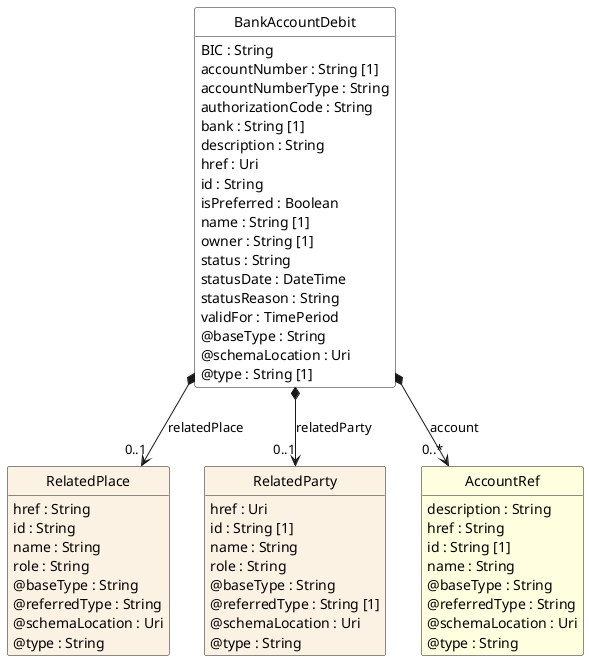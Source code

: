 @startuml
hide circle
hide methods
hide stereotype
show <<Enumeration>> stereotype
skinparam class {
   BackgroundColor<<Enumeration>> #E6F5F7
   BackgroundColor<<Ref>> #FFFFE0
   BackgroundColor<<Pivot>> #FFFFFFF
   BackgroundColor<<SimpleType>> #E2F0DA
   BackgroundColor #FCF2E3
}

class BankAccountDebit <<Pivot>> {
    BIC : String
    accountNumber : String [1]
    accountNumberType : String
    authorizationCode : String
    bank : String [1]
    description : String
    href : Uri
    id : String
    isPreferred : Boolean
    name : String [1]
    owner : String [1]
    status : String
    statusDate : DateTime
    statusReason : String
    validFor : TimePeriod
    @baseType : String
    @schemaLocation : Uri
    @type : String [1]
}

class RelatedPlace  {
    href : String
    id : String
    name : String
    role : String
    @baseType : String
    @referredType : String
    @schemaLocation : Uri
    @type : String
}

class RelatedParty  {
    href : Uri
    id : String [1]
    name : String
    role : String
    @baseType : String
    @referredType : String [1]
    @schemaLocation : Uri
    @type : String
}

class AccountRef  <<Ref>> {
    description : String
    href : String
    id : String [1]
    name : String
    @baseType : String
    @referredType : String
    @schemaLocation : Uri
    @type : String
}

BankAccountDebit *-->  "0..1" RelatedParty : relatedParty

BankAccountDebit *-->  "0..*" AccountRef : account

BankAccountDebit *-->  "0..1" RelatedPlace : relatedPlace

@enduml